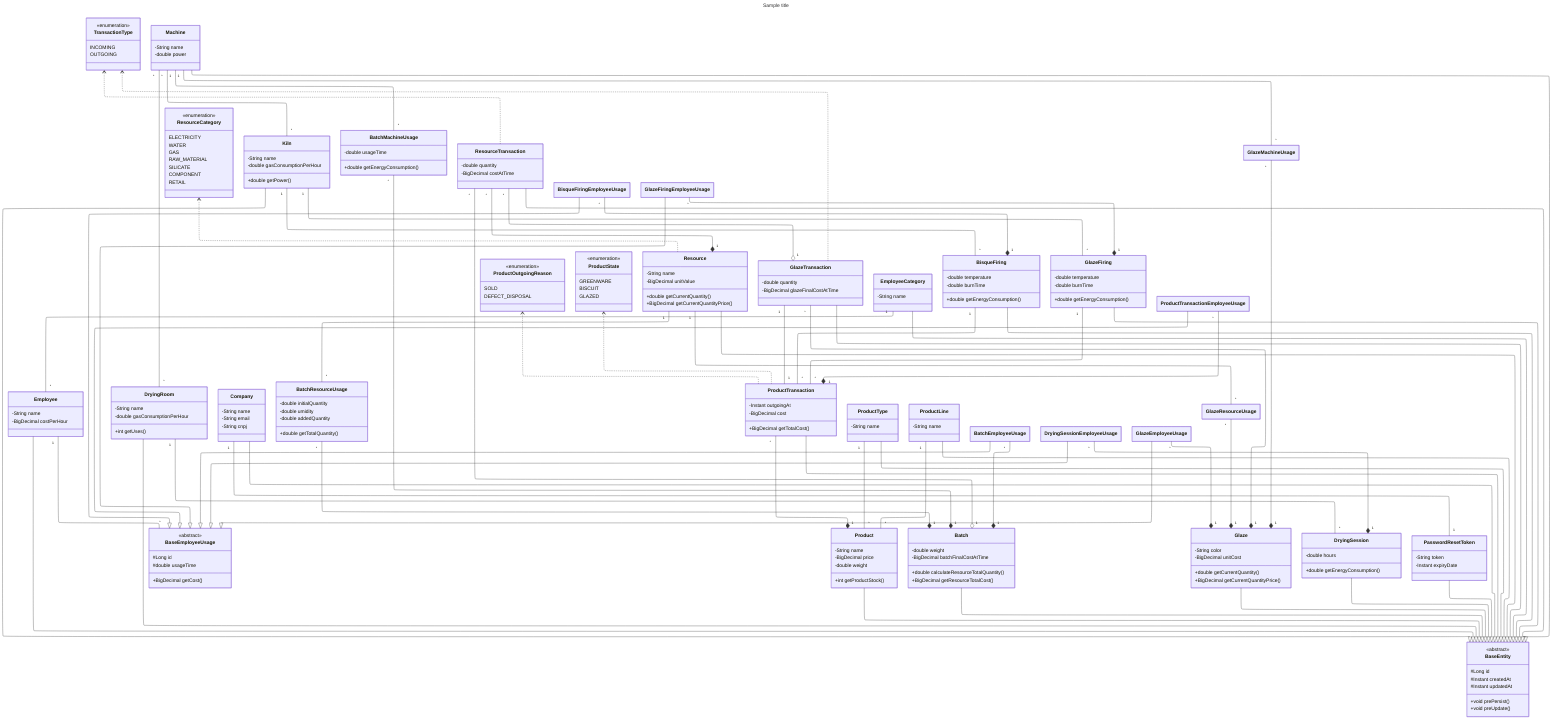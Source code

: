 ---
config:
  class:
    hideEmptyMembersBox: true
  layout: elk
title: Sample title
---
classDiagram
direction BT
    class ProductOutgoingReason {
	    SOLD
	    DEFECT_DISPOSAL
    }
    class ProductState {
	    GREENWARE
	    BISCUIT
	    GLAZED
    }
    class ResourceCategory {
	    ELECTRICITY
	    WATER
	    GAS
	    RAW_MATERIAL
	    SILICATE
	    COMPONENT
	    RETAIL
    }
    class TransactionType {
	    INCOMING
	    OUTGOING
    }
    class BaseEntity {
	    #Long id
	    #Instant createdAt
	    #Instant updatedAt
	    +void prePersist()
	    +void preUpdate()
    }
    class BaseEmployeeUsage {
	    #Long id
	    #double usageTime
	    +BigDecimal getCost()
    }
    class Product {
	    -String name
	    -BigDecimal price
	    -double weight
	    +int getProductStock()
    }
    class Batch {
	    -double weight
	    -BigDecimal batchFinalCostAtTime
	    +double calculateResourceTotalQuantity()
	    +BigDecimal getResourceTotalCost()
    }
    class Resource {
	    -String name
	    -BigDecimal unitValue
	    +double getCurrentQuantity()
	    +BigDecimal getCurrentQuantityPrice()
    }
    class Glaze {
	    -String color
	    -BigDecimal unitCost
	    +double getCurrentQuantity()
	    +BigDecimal getCurrentQuantityPrice()
    }
    class Employee {
	    -String name
	    -BigDecimal costPerHour
    }
    class Machine {
	    -String name
	    -double power
    }
    class Kiln {
	    -String name
	    -double gasConsumptionPerHour
	    +double getPower()
    }
    class DryingRoom {
	    -String name
	    -double gasConsumptionPerHour
	    +int getUses()
    }
    class Company {
	    -String name
	    -String email
	    -String cnpj
    }
    class BatchResourceUsage {
	    -double initialQuantity
	    -double umidity
	    -double addedQuantity
	    +double getTotalQuantity()
    }
    class BatchMachineUsage {
	    -double usageTime
	    +double getEnergyConsumption()
    }
    class ResourceTransaction {
	    -double quantity
	    -BigDecimal costAtTime
    }
    class ProductTransaction {
	    -Instant outgoingAt
	    -BigDecimal cost
	    +BigDecimal getTotalCost()
    }
    class GlazeTransaction {
	    -double quantity
	    -BigDecimal glazeFinalCostAtTime
    }
    class ProductType {
	    -String name
    }
    class ProductLine {
	    -String name
    }
    class EmployeeCategory {
	    -String name
    }
    class BisqueFiring {
	    -double temperature
	    -double burnTime
	    +double getEnergyConsumption()
    }
    class GlazeFiring {
	    -double temperature
	    -double burnTime
	    +double getEnergyConsumption()
    }
    class DryingSession {
	    -double hours
	    +double getEnergyConsumption()
    }
    class PasswordResetToken {
	    -String token
	    -Instant expiryDate
    }
    class BatchEmployeeUsage {
    }
    class BisqueFiringEmployeeUsage {
    }
    class DryingSessionEmployeeUsage {
    }
    class GlazeEmployeeUsage {
    }
    class GlazeFiringEmployeeUsage {
    }
    class ProductTransactionEmployeeUsage {
    }
    class GlazeResourceUsage {
    }
    class GlazeMachineUsage {
    }
	<<enumeration>> ProductOutgoingReason
	<<enumeration>> ProductState
	<<enumeration>> ResourceCategory
	<<enumeration>> TransactionType
	<<abstract>> BaseEntity
	<<abstract>> BaseEmployeeUsage
    BaseEntity <|-- Batch
    BaseEntity <|-- BisqueFiring
    BaseEntity <|-- Company
    BaseEntity <|-- DryingRoom
    BaseEntity <|-- DryingSession
    BaseEntity <|-- Employee
    BaseEntity <|-- EmployeeCategory
    BaseEntity <|-- Glaze
    BaseEntity <|-- GlazeFiring
    BaseEntity <|-- GlazeTransaction
    BaseEntity <|-- Kiln
    BaseEntity <|-- Machine
    BaseEntity <|-- PasswordResetToken
    BaseEntity <|-- Product
    BaseEntity <|-- ProductLine
    BaseEntity <|-- ProductTransaction
    BaseEntity <|-- ProductType
    BaseEntity <|-- Resource
    BaseEntity <|-- ResourceTransaction
    BaseEmployeeUsage <|-- BatchEmployeeUsage
    BaseEmployeeUsage <|-- BisqueFiringEmployeeUsage
    BaseEmployeeUsage <|-- DryingSessionEmployeeUsage
    BaseEmployeeUsage <|-- GlazeEmployeeUsage
    BaseEmployeeUsage <|-- GlazeFiringEmployeeUsage
    BaseEmployeeUsage <|-- ProductTransactionEmployeeUsage
    PasswordResetToken "1" -- "1" Company
    BaseEmployeeUsage "*" -- "1" Employee
    Employee "*" -- "1" EmployeeCategory
    Batch "1" *-- "*" BatchResourceUsage
    Batch "1" *-- "*" BatchMachineUsage
    Batch "1" *-- "*" BatchEmployeeUsage
    Batch "1" o-- "*" ResourceTransaction
    BatchResourceUsage "*" -- "1" Resource
    BatchMachineUsage "*" -- "1" Machine
    Glaze "1" *-- "*" GlazeResourceUsage
    Glaze "1" *-- "*" GlazeMachineUsage
    Glaze "1" *-- "*" GlazeEmployeeUsage
    Glaze "1" *-- "*" GlazeTransaction
    GlazeResourceUsage "*" -- "1" Resource
    GlazeMachineUsage "*" -- "1" Machine
    GlazeTransaction "1" o-- "*" ResourceTransaction
    Product "*" -- "1" ProductType
    Product "*" -- "1" ProductLine
    Product "1" *-- "*" ProductTransaction
    Resource "1" *-- "*" ResourceTransaction
    ResourceTransaction ..> TransactionType
    Resource ..> ResourceCategory
    GlazeTransaction ..> TransactionType
    ProductTransaction "*" -- "1" BisqueFiring
    ProductTransaction "*" -- "1" GlazeFiring
    ProductTransaction "1" -- "1" GlazeTransaction
    ProductTransaction "1" *-- "*" ProductTransactionEmployeeUsage
    ProductTransaction ..> ProductState
    ProductTransaction ..> ProductOutgoingReason
    BisqueFiring "1" *-- "*" BisqueFiringEmployeeUsage
    BisqueFiring "*" -- "1" Kiln
    GlazeFiring "1" *-- "*" GlazeFiringEmployeeUsage
    GlazeFiring "*" -- "1" Kiln
    DryingSession "1" *-- "*" DryingSessionEmployeeUsage
    DryingSession "*" -- "1" DryingRoom
    Kiln "*" -- "*" Machine
    DryingRoom "*" -- "*" Machine